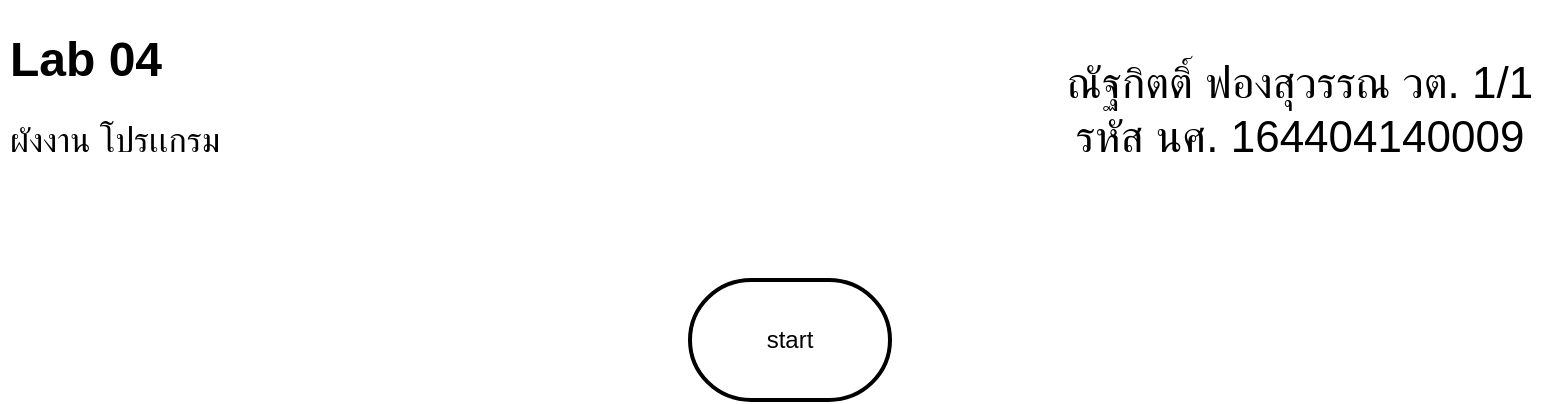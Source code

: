 <mxfile version="14.9.4" type="github">
  <diagram id="WaHO4_NUFZp0WS9eEj5w" name="Page-1">
    <mxGraphModel dx="1422" dy="754" grid="1" gridSize="10" guides="1" tooltips="1" connect="1" arrows="1" fold="1" page="1" pageScale="1" pageWidth="850" pageHeight="1100" math="0" shadow="0">
      <root>
        <mxCell id="0" />
        <mxCell id="1" parent="0" />
        <mxCell id="TePuwmaeyrwEmCuJ-g1_-1" value="&lt;font style=&quot;font-size: 22px&quot;&gt;ณัฐกิตติ์ ฟองสุวรรณ วต. 1/1&lt;br&gt;รหัส นศ. 164404140009&lt;br&gt;&lt;/font&gt;" style="text;html=1;strokeColor=none;fillColor=none;align=center;verticalAlign=middle;whiteSpace=wrap;rounded=0;" vertex="1" parent="1">
          <mxGeometry x="550" y="65" width="260" height="20" as="geometry" />
        </mxCell>
        <mxCell id="TePuwmaeyrwEmCuJ-g1_-2" value="&lt;h1&gt;Lab 04&lt;/h1&gt;&lt;p&gt;&lt;font style=&quot;font-size: 17px&quot;&gt;ผังงาน โปรเเกรม&lt;br&gt;&lt;/font&gt;&lt;/p&gt;" style="text;html=1;strokeColor=none;fillColor=none;spacing=5;spacingTop=-20;whiteSpace=wrap;overflow=hidden;rounded=0;" vertex="1" parent="1">
          <mxGeometry x="30" y="30" width="290" height="90" as="geometry" />
        </mxCell>
        <mxCell id="TePuwmaeyrwEmCuJ-g1_-3" value="start" style="strokeWidth=2;html=1;shape=mxgraph.flowchart.terminator;whiteSpace=wrap;" vertex="1" parent="1">
          <mxGeometry x="375" y="160" width="100" height="60" as="geometry" />
        </mxCell>
      </root>
    </mxGraphModel>
  </diagram>
</mxfile>
